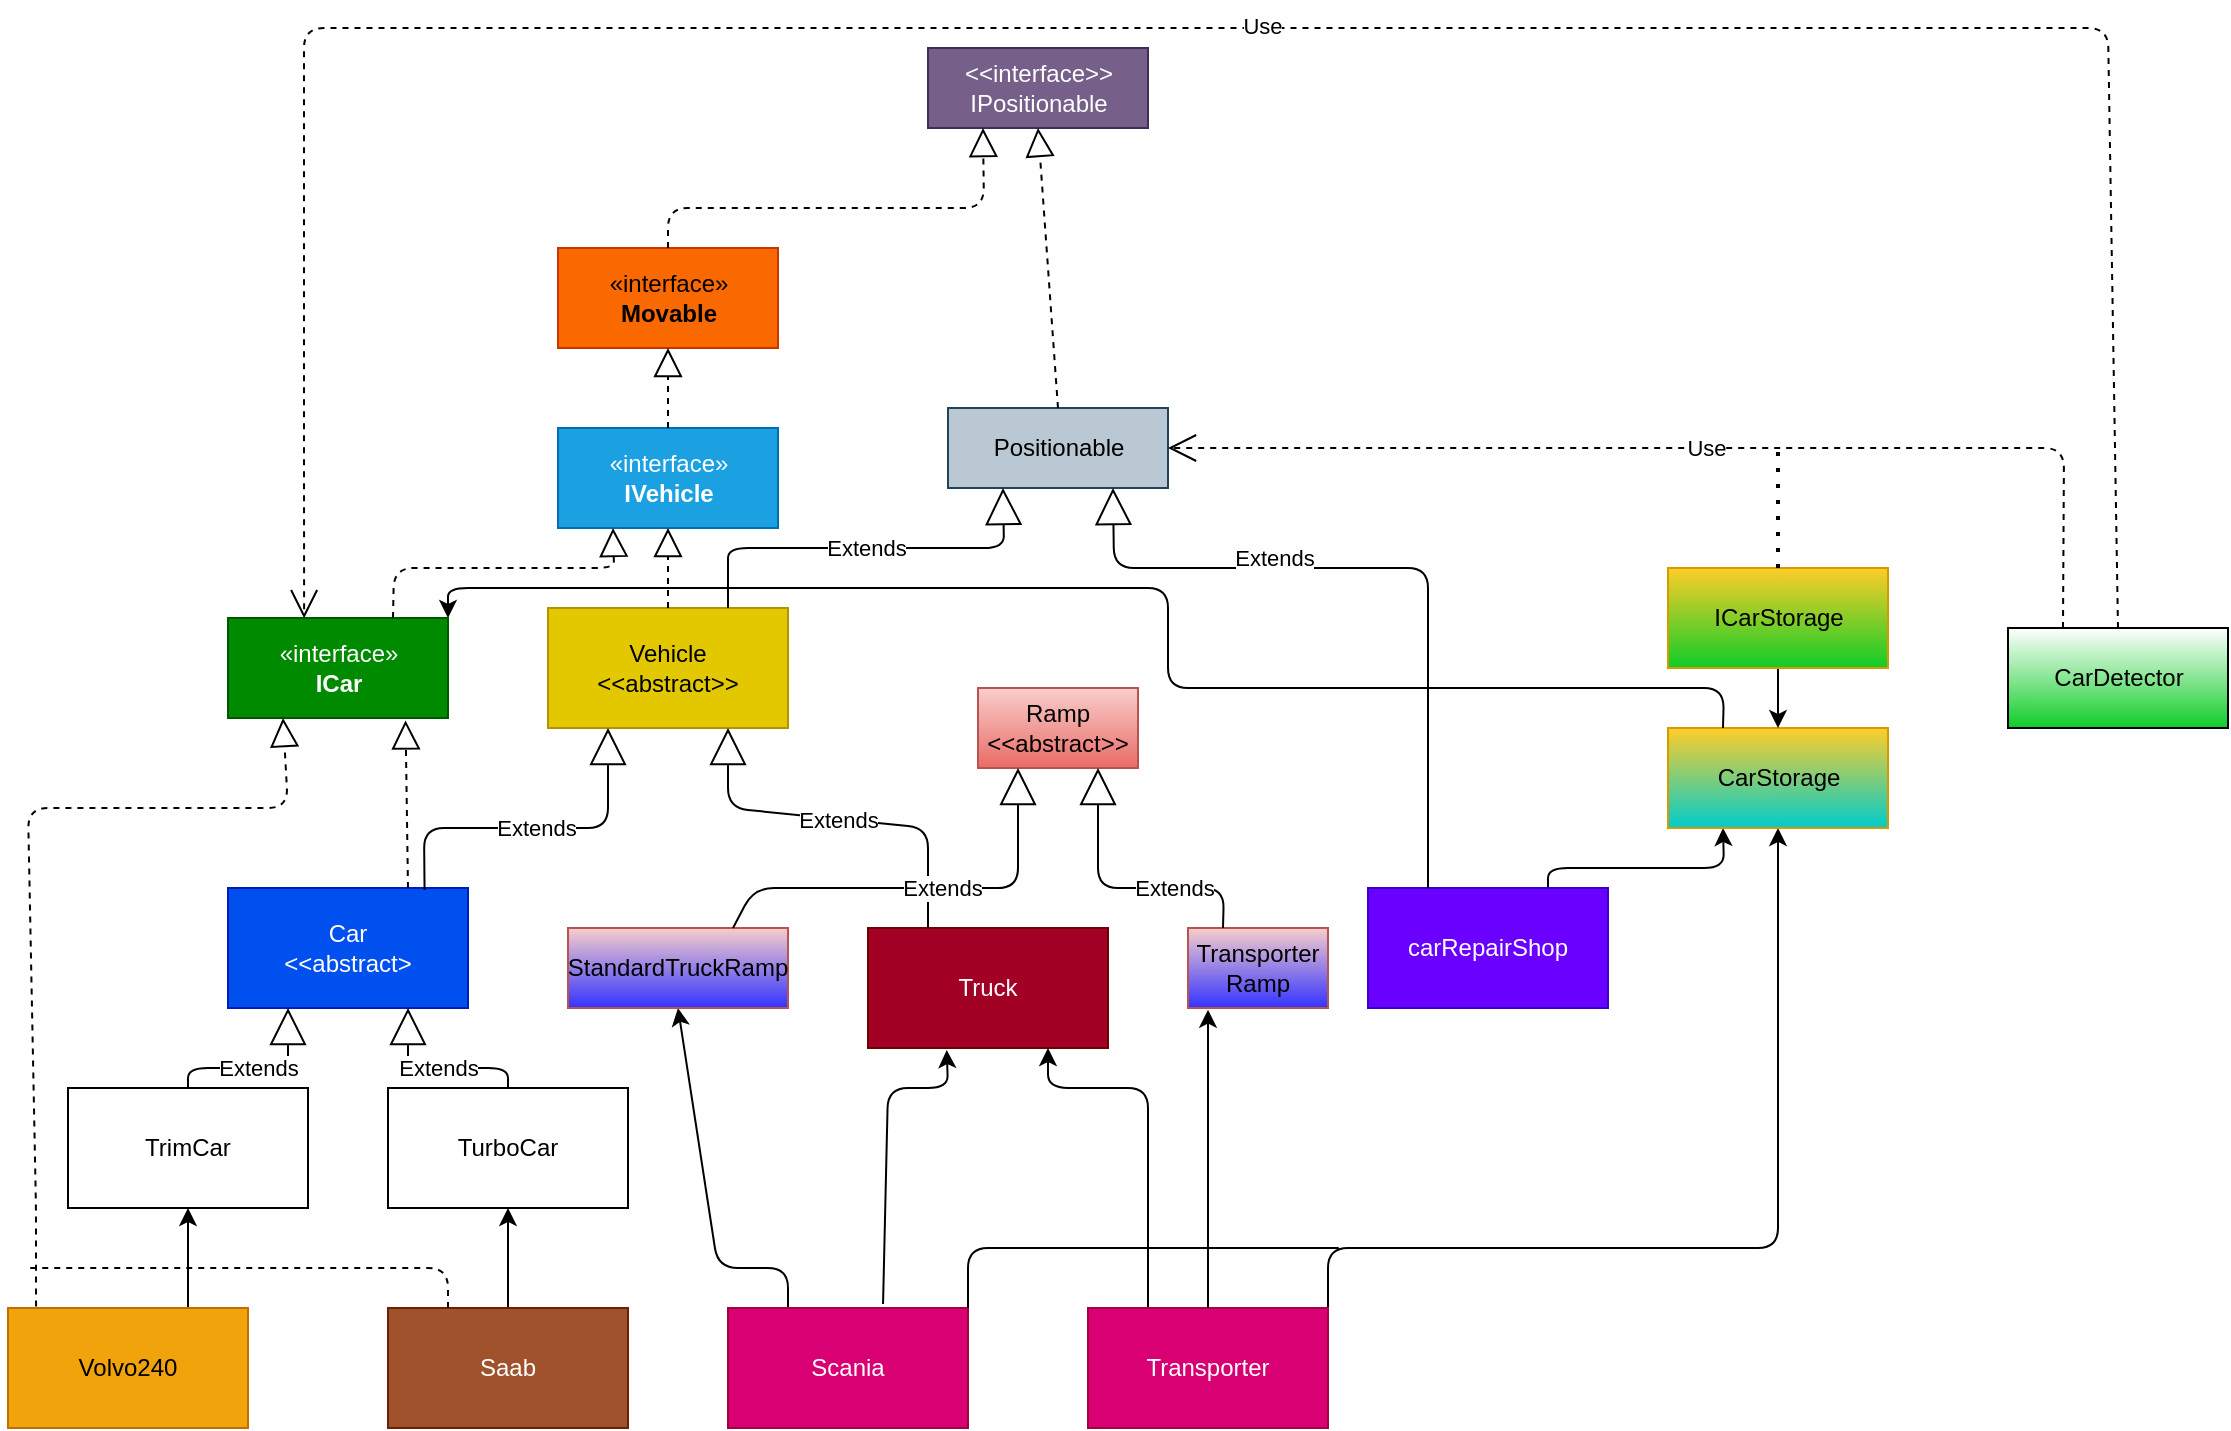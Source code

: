 <mxfile>
    <diagram id="Lvmbw9RptDjz1eKAB_4S" name="Page-1">
        <mxGraphModel dx="268" dy="1754" grid="1" gridSize="10" guides="1" tooltips="1" connect="1" arrows="1" fold="1" page="1" pageScale="1" pageWidth="850" pageHeight="1100" math="0" shadow="0">
            <root>
                <mxCell id="0"/>
                <mxCell id="1" parent="0"/>
                <mxCell id="2" value="Car&lt;br&gt;&amp;lt;&amp;lt;abstract&amp;gt;" style="rounded=0;whiteSpace=wrap;html=1;fillColor=#0050ef;fontColor=#ffffff;strokeColor=#001DBC;" parent="1" vertex="1">
                    <mxGeometry x="1200" y="-640" width="120" height="60" as="geometry"/>
                </mxCell>
                <mxCell id="38" style="edgeStyle=none;html=1;exitX=0.25;exitY=0;exitDx=0;exitDy=0;entryX=0.5;entryY=1;entryDx=0;entryDy=0;" parent="1" source="7" target="96" edge="1">
                    <mxGeometry relative="1" as="geometry">
                        <Array as="points">
                            <mxPoint x="1480" y="-450"/>
                            <mxPoint x="1445" y="-450"/>
                        </Array>
                    </mxGeometry>
                </mxCell>
                <mxCell id="4" value="Truck" style="rounded=0;whiteSpace=wrap;html=1;fillColor=#a20025;fontColor=#ffffff;strokeColor=#6F0000;" parent="1" vertex="1">
                    <mxGeometry x="1520" y="-620" width="120" height="60" as="geometry"/>
                </mxCell>
                <mxCell id="14" style="edgeStyle=none;html=1;exitX=0.75;exitY=0;exitDx=0;exitDy=0;entryX=0.5;entryY=1;entryDx=0;entryDy=0;" parent="1" source="5" target="56" edge="1">
                    <mxGeometry relative="1" as="geometry"/>
                </mxCell>
                <mxCell id="5" value="Volvo240" style="rounded=0;whiteSpace=wrap;html=1;fillColor=#f0a30a;fontColor=#000000;strokeColor=#BD7000;" parent="1" vertex="1">
                    <mxGeometry x="1090" y="-430" width="120" height="60" as="geometry"/>
                </mxCell>
                <mxCell id="15" style="edgeStyle=none;html=1;exitX=0.5;exitY=0;exitDx=0;exitDy=0;entryX=0.5;entryY=1;entryDx=0;entryDy=0;" parent="1" source="6" target="57" edge="1">
                    <mxGeometry relative="1" as="geometry">
                        <Array as="points"/>
                    </mxGeometry>
                </mxCell>
                <mxCell id="6" value="Saab" style="rounded=0;whiteSpace=wrap;html=1;fillColor=#a0522d;fontColor=#ffffff;strokeColor=#6D1F00;" parent="1" vertex="1">
                    <mxGeometry x="1280" y="-430" width="120" height="60" as="geometry"/>
                </mxCell>
                <mxCell id="11" style="edgeStyle=none;html=1;exitX=0.646;exitY=-0.033;exitDx=0;exitDy=0;entryX=0.328;entryY=1.017;entryDx=0;entryDy=0;entryPerimeter=0;exitPerimeter=0;" parent="1" source="7" target="4" edge="1">
                    <mxGeometry relative="1" as="geometry">
                        <Array as="points">
                            <mxPoint x="1530" y="-540"/>
                            <mxPoint x="1560" y="-540"/>
                        </Array>
                    </mxGeometry>
                </mxCell>
                <mxCell id="7" value="Scania&lt;span style=&quot;color: rgba(0 , 0 , 0 , 0) ; font-family: monospace ; font-size: 0px&quot;&gt;%3CmxGraphModel%3E%3Croot%3E%3CmxCell%20id%3D%220%22%2F%3E%3CmxCell%20id%3D%221%22%20parent%3D%220%22%2F%3E%3CmxCell%20id%3D%222%22%20value%3D%22%22%20style%3D%22rounded%3D0%3BwhiteSpace%3Dwrap%3Bhtml%3D1%3B%22%20vertex%3D%221%22%20parent%3D%221%22%3E%3CmxGeometry%20x%3D%2270%22%20y%3D%22190%22%20width%3D%22120%22%20height%3D%2260%22%20as%3D%22geometry%22%2F%3E%3C%2FmxCell%3E%3C%2Froot%3E%3C%2FmxGraphModel%3E&lt;/span&gt;" style="rounded=0;whiteSpace=wrap;html=1;fillColor=#d80073;fontColor=#ffffff;strokeColor=#A50040;" parent="1" vertex="1">
                    <mxGeometry x="1450" y="-430" width="120" height="60" as="geometry"/>
                </mxCell>
                <mxCell id="12" style="edgeStyle=none;html=1;entryX=0.75;entryY=1;entryDx=0;entryDy=0;exitX=0.25;exitY=0;exitDx=0;exitDy=0;" parent="1" source="8" target="4" edge="1">
                    <mxGeometry relative="1" as="geometry">
                        <Array as="points">
                            <mxPoint x="1660" y="-540"/>
                            <mxPoint x="1610" y="-540"/>
                        </Array>
                        <mxPoint x="1640" y="-440" as="sourcePoint"/>
                    </mxGeometry>
                </mxCell>
                <mxCell id="43" style="edgeStyle=none;html=1;exitX=1;exitY=0;exitDx=0;exitDy=0;entryX=0.5;entryY=1;entryDx=0;entryDy=0;" parent="1" source="8" target="34" edge="1">
                    <mxGeometry relative="1" as="geometry">
                        <Array as="points">
                            <mxPoint x="1750" y="-460"/>
                            <mxPoint x="1975" y="-460"/>
                            <mxPoint x="1975" y="-550"/>
                        </Array>
                    </mxGeometry>
                </mxCell>
                <mxCell id="8" value="Transporter" style="rounded=0;whiteSpace=wrap;html=1;fillColor=#d80073;fontColor=#ffffff;strokeColor=#A50040;" parent="1" vertex="1">
                    <mxGeometry x="1630" y="-430" width="120" height="60" as="geometry"/>
                </mxCell>
                <mxCell id="19" value="Ramp&lt;br&gt;&amp;lt;&amp;lt;abstract&amp;gt;&amp;gt;" style="rounded=0;whiteSpace=wrap;html=1;fillColor=#f8cecc;gradientColor=#ea6b66;strokeColor=#b85450;" parent="1" vertex="1">
                    <mxGeometry x="1575" y="-740" width="80" height="40" as="geometry"/>
                </mxCell>
                <mxCell id="22" value="Vehicle&lt;br&gt;&amp;lt;&amp;lt;abstract&amp;gt;&amp;gt;" style="rounded=0;whiteSpace=wrap;html=1;fillColor=#e3c800;fontColor=#000000;strokeColor=#B09500;" parent="1" vertex="1">
                    <mxGeometry x="1360" y="-780" width="120" height="60" as="geometry"/>
                </mxCell>
                <mxCell id="26" value="«interface»&lt;br&gt;&lt;b&gt;Movable&lt;/b&gt;" style="html=1;fillColor=#fa6800;fontColor=#000000;strokeColor=#C73500;" parent="1" vertex="1">
                    <mxGeometry x="1365" y="-960" width="110" height="50" as="geometry"/>
                </mxCell>
                <mxCell id="28" value="Positionable" style="html=1;fillColor=#bac8d3;strokeColor=#23445d;" parent="1" vertex="1">
                    <mxGeometry x="1560" y="-880" width="110" height="40" as="geometry"/>
                </mxCell>
                <mxCell id="39" style="edgeStyle=none;html=1;exitX=0.75;exitY=0;exitDx=0;exitDy=0;entryX=0.25;entryY=1;entryDx=0;entryDy=0;" parent="1" source="31" target="34" edge="1">
                    <mxGeometry relative="1" as="geometry">
                        <Array as="points">
                            <mxPoint x="1860" y="-650"/>
                            <mxPoint x="1948" y="-650"/>
                        </Array>
                    </mxGeometry>
                </mxCell>
                <mxCell id="31" value="carRepairShop" style="rounded=0;whiteSpace=wrap;html=1;fillColor=#6a00ff;fontColor=#ffffff;strokeColor=#3700CC;" parent="1" vertex="1">
                    <mxGeometry x="1770" y="-640" width="120" height="60" as="geometry"/>
                </mxCell>
                <mxCell id="34" value="CarStorage&lt;br&gt;" style="html=1;fillColor=#ffcd28;gradientColor=#00CCCC;strokeColor=#d79b00;" parent="1" vertex="1">
                    <mxGeometry x="1920" y="-720" width="110" height="50" as="geometry"/>
                </mxCell>
                <mxCell id="49" style="edgeStyle=none;html=1;exitX=0.5;exitY=1;exitDx=0;exitDy=0;entryX=0.5;entryY=0;entryDx=0;entryDy=0;" parent="1" source="47" target="34" edge="1">
                    <mxGeometry relative="1" as="geometry"/>
                </mxCell>
                <mxCell id="47" value="ICarStorage" style="html=1;fillColor=#ffcd28;gradientColor=#10CC29;strokeColor=#d79b00;" parent="1" vertex="1">
                    <mxGeometry x="1920" y="-800" width="110" height="50" as="geometry"/>
                </mxCell>
                <mxCell id="51" value="«interface»&lt;br&gt;&lt;b&gt;IVehicle&lt;/b&gt;" style="html=1;fillColor=#1ba1e2;fontColor=#ffffff;strokeColor=#006EAF;" parent="1" vertex="1">
                    <mxGeometry x="1365" y="-870" width="110" height="50" as="geometry"/>
                </mxCell>
                <mxCell id="53" value="&amp;lt;&amp;lt;interface&amp;gt;&amp;gt;&lt;br&gt;IPositionable" style="html=1;fillColor=#76608a;strokeColor=#432D57;fontColor=#ffffff;" parent="1" vertex="1">
                    <mxGeometry x="1550" y="-1060" width="110" height="40" as="geometry"/>
                </mxCell>
                <mxCell id="56" value="TrimCar" style="rounded=0;whiteSpace=wrap;html=1;" parent="1" vertex="1">
                    <mxGeometry x="1120" y="-540" width="120" height="60" as="geometry"/>
                </mxCell>
                <mxCell id="57" value="TurboCar" style="rounded=0;whiteSpace=wrap;html=1;" parent="1" vertex="1">
                    <mxGeometry x="1280" y="-540" width="120" height="60" as="geometry"/>
                </mxCell>
                <mxCell id="60" value="«interface»&lt;br&gt;&lt;b&gt;ICar&lt;/b&gt;" style="html=1;fillColor=#008a00;fontColor=#ffffff;strokeColor=#005700;" parent="1" vertex="1">
                    <mxGeometry x="1200" y="-775" width="110" height="50" as="geometry"/>
                </mxCell>
                <mxCell id="67" value="" style="endArrow=none;html=1;exitX=1;exitY=0;exitDx=0;exitDy=0;" parent="1" source="7" edge="1">
                    <mxGeometry width="50" height="50" relative="1" as="geometry">
                        <mxPoint x="1630" y="-550" as="sourcePoint"/>
                        <mxPoint x="1740" y="-460" as="targetPoint"/>
                        <Array as="points">
                            <mxPoint x="1570" y="-460"/>
                            <mxPoint x="1760" y="-460"/>
                        </Array>
                    </mxGeometry>
                </mxCell>
                <mxCell id="69" value="CarDetector" style="html=1;gradientColor=#10CC29;" parent="1" vertex="1">
                    <mxGeometry x="2090" y="-770" width="110" height="50" as="geometry"/>
                </mxCell>
                <mxCell id="71" value="" style="endArrow=block;dashed=1;endFill=0;endSize=12;html=1;exitX=0.117;exitY=-0.013;exitDx=0;exitDy=0;entryX=0.25;entryY=1;entryDx=0;entryDy=0;exitPerimeter=0;" parent="1" source="5" target="60" edge="1">
                    <mxGeometry width="160" relative="1" as="geometry">
                        <mxPoint x="1050" y="-845.91" as="sourcePoint"/>
                        <mxPoint x="1210" y="-845.91" as="targetPoint"/>
                        <Array as="points">
                            <mxPoint x="1104" y="-450"/>
                            <mxPoint x="1104" y="-480"/>
                            <mxPoint x="1100" y="-680"/>
                            <mxPoint x="1230" y="-680"/>
                        </Array>
                    </mxGeometry>
                </mxCell>
                <mxCell id="73" value="" style="endArrow=block;dashed=1;endFill=0;endSize=12;html=1;exitX=0.75;exitY=0;exitDx=0;exitDy=0;entryX=0.807;entryY=1.024;entryDx=0;entryDy=0;entryPerimeter=0;" parent="1" source="2" target="60" edge="1">
                    <mxGeometry width="160" relative="1" as="geometry">
                        <mxPoint x="1420" y="-495" as="sourcePoint"/>
                        <mxPoint x="1285" y="-730" as="targetPoint"/>
                        <Array as="points"/>
                    </mxGeometry>
                </mxCell>
                <mxCell id="74" value="Extends" style="endArrow=block;endSize=16;endFill=0;html=1;exitX=0.5;exitY=0;exitDx=0;exitDy=0;entryX=0.75;entryY=1;entryDx=0;entryDy=0;" parent="1" source="57" target="2" edge="1">
                    <mxGeometry width="160" relative="1" as="geometry">
                        <mxPoint x="1340" y="-590" as="sourcePoint"/>
                        <mxPoint x="1500" y="-590" as="targetPoint"/>
                        <Array as="points">
                            <mxPoint x="1340" y="-550"/>
                            <mxPoint x="1290" y="-550"/>
                        </Array>
                    </mxGeometry>
                </mxCell>
                <mxCell id="75" value="Extends" style="endArrow=block;endSize=16;endFill=0;html=1;exitX=0.5;exitY=0;exitDx=0;exitDy=0;entryX=0.25;entryY=1;entryDx=0;entryDy=0;" parent="1" source="56" target="2" edge="1">
                    <mxGeometry width="160" relative="1" as="geometry">
                        <mxPoint x="1370" y="-700" as="sourcePoint"/>
                        <mxPoint x="1530" y="-700" as="targetPoint"/>
                        <Array as="points">
                            <mxPoint x="1180" y="-550"/>
                            <mxPoint x="1230" y="-550"/>
                        </Array>
                    </mxGeometry>
                </mxCell>
                <mxCell id="76" value="Extends" style="endArrow=block;endSize=16;endFill=0;html=1;exitX=0.819;exitY=0.016;exitDx=0;exitDy=0;entryX=0.25;entryY=1;entryDx=0;entryDy=0;exitPerimeter=0;" parent="1" source="2" target="22" edge="1">
                    <mxGeometry width="160" relative="1" as="geometry">
                        <mxPoint x="1260" y="-640" as="sourcePoint"/>
                        <mxPoint x="1340" y="-680" as="targetPoint"/>
                        <Array as="points">
                            <mxPoint x="1298" y="-670"/>
                            <mxPoint x="1390" y="-670"/>
                        </Array>
                    </mxGeometry>
                </mxCell>
                <mxCell id="78" value="Extends" style="endArrow=block;endSize=16;endFill=0;html=1;exitX=0.25;exitY=0;exitDx=0;exitDy=0;entryX=0.75;entryY=1;entryDx=0;entryDy=0;" parent="1" source="4" target="22" edge="1">
                    <mxGeometry width="160" relative="1" as="geometry">
                        <mxPoint x="1460" y="-681.33" as="sourcePoint"/>
                        <mxPoint x="1620" y="-681.33" as="targetPoint"/>
                        <Array as="points">
                            <mxPoint x="1550" y="-670"/>
                            <mxPoint x="1450" y="-680"/>
                        </Array>
                    </mxGeometry>
                </mxCell>
                <mxCell id="79" value="" style="endArrow=block;dashed=1;endFill=0;endSize=12;html=1;exitX=0.5;exitY=0;exitDx=0;exitDy=0;entryX=0.5;entryY=1;entryDx=0;entryDy=0;" parent="1" source="22" target="51" edge="1">
                    <mxGeometry width="160" relative="1" as="geometry">
                        <mxPoint x="1360" y="-760" as="sourcePoint"/>
                        <mxPoint x="1520" y="-760" as="targetPoint"/>
                    </mxGeometry>
                </mxCell>
                <mxCell id="80" value="" style="endArrow=block;dashed=1;endFill=0;endSize=12;html=1;exitX=0.5;exitY=0;exitDx=0;exitDy=0;entryX=0.5;entryY=1;entryDx=0;entryDy=0;" parent="1" source="51" target="26" edge="1">
                    <mxGeometry width="160" relative="1" as="geometry">
                        <mxPoint x="1360" y="-890" as="sourcePoint"/>
                        <mxPoint x="1520" y="-890" as="targetPoint"/>
                    </mxGeometry>
                </mxCell>
                <mxCell id="81" value="" style="endArrow=block;dashed=1;endFill=0;endSize=12;html=1;exitX=0.5;exitY=0;exitDx=0;exitDy=0;entryX=0.25;entryY=1;entryDx=0;entryDy=0;" parent="1" source="26" target="53" edge="1">
                    <mxGeometry width="160" relative="1" as="geometry">
                        <mxPoint x="1420" y="-970" as="sourcePoint"/>
                        <mxPoint x="1580" y="-970" as="targetPoint"/>
                        <Array as="points">
                            <mxPoint x="1420" y="-980"/>
                            <mxPoint x="1578" y="-980"/>
                        </Array>
                    </mxGeometry>
                </mxCell>
                <mxCell id="82" value="" style="endArrow=block;dashed=1;endFill=0;endSize=12;html=1;exitX=0.5;exitY=0;exitDx=0;exitDy=0;entryX=0.5;entryY=1;entryDx=0;entryDy=0;" parent="1" source="28" target="53" edge="1">
                    <mxGeometry width="160" relative="1" as="geometry">
                        <mxPoint x="1435" y="-950" as="sourcePoint"/>
                        <mxPoint x="1560" y="-1030" as="targetPoint"/>
                    </mxGeometry>
                </mxCell>
                <mxCell id="83" value="Extends" style="endArrow=block;endSize=16;endFill=0;html=1;exitX=0.75;exitY=0;exitDx=0;exitDy=0;entryX=0.25;entryY=1;entryDx=0;entryDy=0;" parent="1" source="22" target="28" edge="1">
                    <mxGeometry width="160" relative="1" as="geometry">
                        <mxPoint x="1440" y="-775" as="sourcePoint"/>
                        <mxPoint x="1570" y="-855" as="targetPoint"/>
                        <Array as="points">
                            <mxPoint x="1450" y="-790"/>
                            <mxPoint x="1450" y="-810"/>
                            <mxPoint x="1588" y="-810"/>
                        </Array>
                    </mxGeometry>
                </mxCell>
                <mxCell id="84" value="Extends" style="endArrow=block;endSize=16;endFill=0;html=1;exitX=0.25;exitY=0;exitDx=0;exitDy=0;entryX=0.75;entryY=1;entryDx=0;entryDy=0;" parent="1" source="31" target="28" edge="1">
                    <mxGeometry x="0.327" y="-5" width="160" relative="1" as="geometry">
                        <mxPoint x="1460" y="-770.0" as="sourcePoint"/>
                        <mxPoint x="1597.5" y="-830.0" as="targetPoint"/>
                        <Array as="points">
                            <mxPoint x="1800" y="-800"/>
                            <mxPoint x="1643" y="-800"/>
                        </Array>
                        <mxPoint as="offset"/>
                    </mxGeometry>
                </mxCell>
                <mxCell id="85" value="Use" style="endArrow=open;endSize=12;dashed=1;html=1;exitX=0.5;exitY=0;exitDx=0;exitDy=0;entryX=0.346;entryY=0.002;entryDx=0;entryDy=0;entryPerimeter=0;" parent="1" source="69" target="60" edge="1">
                    <mxGeometry x="-0.034" y="-1" width="160" relative="1" as="geometry">
                        <mxPoint x="1690" y="-680" as="sourcePoint"/>
                        <mxPoint x="1290" y="-870" as="targetPoint"/>
                        <Array as="points">
                            <mxPoint x="2140" y="-1070"/>
                            <mxPoint x="1238" y="-1070"/>
                            <mxPoint x="1238" y="-950"/>
                            <mxPoint x="1238" y="-860"/>
                        </Array>
                        <mxPoint as="offset"/>
                    </mxGeometry>
                </mxCell>
                <mxCell id="86" value="" style="endArrow=block;dashed=1;endFill=0;endSize=12;html=1;exitX=0.75;exitY=0;exitDx=0;exitDy=0;entryX=0.25;entryY=1;entryDx=0;entryDy=0;" parent="1" source="60" target="51" edge="1">
                    <mxGeometry width="160" relative="1" as="geometry">
                        <mxPoint x="1460" y="-830" as="sourcePoint"/>
                        <mxPoint x="1620" y="-830" as="targetPoint"/>
                        <Array as="points">
                            <mxPoint x="1283" y="-800"/>
                            <mxPoint x="1393" y="-800"/>
                        </Array>
                    </mxGeometry>
                </mxCell>
                <mxCell id="89" value="" style="endArrow=none;dashed=1;html=1;dashPattern=1 3;strokeWidth=2;exitX=0.5;exitY=0;exitDx=0;exitDy=0;" parent="1" source="47" edge="1">
                    <mxGeometry width="50" height="50" relative="1" as="geometry">
                        <mxPoint x="2030" y="-590" as="sourcePoint"/>
                        <mxPoint x="1975" y="-860" as="targetPoint"/>
                    </mxGeometry>
                </mxCell>
                <mxCell id="92" style="edgeStyle=none;html=1;exitX=0.25;exitY=0;exitDx=0;exitDy=0;entryX=1;entryY=0;entryDx=0;entryDy=0;" parent="1" source="34" target="60" edge="1">
                    <mxGeometry relative="1" as="geometry">
                        <Array as="points">
                            <mxPoint x="1948" y="-740"/>
                            <mxPoint x="1670" y="-740"/>
                            <mxPoint x="1670" y="-790"/>
                            <mxPoint x="1540" y="-790"/>
                            <mxPoint x="1310" y="-790"/>
                        </Array>
                        <mxPoint x="1640" y="-510" as="sourcePoint"/>
                        <mxPoint x="1620" y="-570.0" as="targetPoint"/>
                    </mxGeometry>
                </mxCell>
                <mxCell id="94" value="Transporter Ramp" style="rounded=0;whiteSpace=wrap;html=1;fillColor=#f8cecc;gradientColor=#3333FF;strokeColor=#b85450;" parent="1" vertex="1">
                    <mxGeometry x="1680" y="-620" width="70" height="40" as="geometry"/>
                </mxCell>
                <mxCell id="96" value="StandardTruckRamp" style="rounded=0;whiteSpace=wrap;html=1;fillColor=#f8cecc;gradientColor=#3333FF;strokeColor=#b85450;" parent="1" vertex="1">
                    <mxGeometry x="1370" y="-620" width="110" height="40" as="geometry"/>
                </mxCell>
                <mxCell id="97" style="edgeStyle=none;html=1;exitX=0.5;exitY=0;exitDx=0;exitDy=0;entryX=0.143;entryY=1.021;entryDx=0;entryDy=0;entryPerimeter=0;" parent="1" source="8" target="94" edge="1">
                    <mxGeometry relative="1" as="geometry">
                        <Array as="points">
                            <mxPoint x="1690" y="-550"/>
                        </Array>
                        <mxPoint x="1480" y="-510" as="sourcePoint"/>
                        <mxPoint x="1455" y="-570" as="targetPoint"/>
                    </mxGeometry>
                </mxCell>
                <mxCell id="98" value="Extends" style="endArrow=block;endSize=16;endFill=0;html=1;exitX=0.75;exitY=0;exitDx=0;exitDy=0;entryX=0.25;entryY=1;entryDx=0;entryDy=0;" parent="1" source="96" target="19" edge="1">
                    <mxGeometry x="0.087" width="160" relative="1" as="geometry">
                        <mxPoint x="1590" y="-650" as="sourcePoint"/>
                        <mxPoint x="1750" y="-650" as="targetPoint"/>
                        <mxPoint as="offset"/>
                        <Array as="points">
                            <mxPoint x="1463" y="-640"/>
                            <mxPoint x="1595" y="-640"/>
                        </Array>
                    </mxGeometry>
                </mxCell>
                <mxCell id="99" value="Extends" style="endArrow=block;endSize=16;endFill=0;html=1;exitX=0.25;exitY=0;exitDx=0;exitDy=0;entryX=0.75;entryY=1;entryDx=0;entryDy=0;" parent="1" source="94" target="19" edge="1">
                    <mxGeometry x="-0.366" width="160" relative="1" as="geometry">
                        <mxPoint x="1472.5" y="-610" as="sourcePoint"/>
                        <mxPoint x="1605" y="-730" as="targetPoint"/>
                        <mxPoint as="offset"/>
                        <Array as="points">
                            <mxPoint x="1698" y="-640"/>
                            <mxPoint x="1635" y="-640"/>
                        </Array>
                    </mxGeometry>
                </mxCell>
                <mxCell id="100" value="Use" style="endArrow=open;endSize=12;dashed=1;html=1;exitX=0.25;exitY=0;exitDx=0;exitDy=0;entryX=1;entryY=0.5;entryDx=0;entryDy=0;" parent="1" source="69" target="28" edge="1">
                    <mxGeometry width="160" relative="1" as="geometry">
                        <mxPoint x="1810" y="-840" as="sourcePoint"/>
                        <mxPoint x="1970" y="-840" as="targetPoint"/>
                        <Array as="points">
                            <mxPoint x="2118" y="-860"/>
                        </Array>
                    </mxGeometry>
                </mxCell>
                <mxCell id="101" value="" style="endArrow=none;dashed=1;html=1;exitX=0.25;exitY=0;exitDx=0;exitDy=0;" parent="1" source="6" edge="1">
                    <mxGeometry width="50" height="50" relative="1" as="geometry">
                        <mxPoint x="1330" y="-510" as="sourcePoint"/>
                        <mxPoint x="1100" y="-450" as="targetPoint"/>
                        <Array as="points">
                            <mxPoint x="1310" y="-450"/>
                        </Array>
                    </mxGeometry>
                </mxCell>
            </root>
        </mxGraphModel>
    </diagram>
</mxfile>